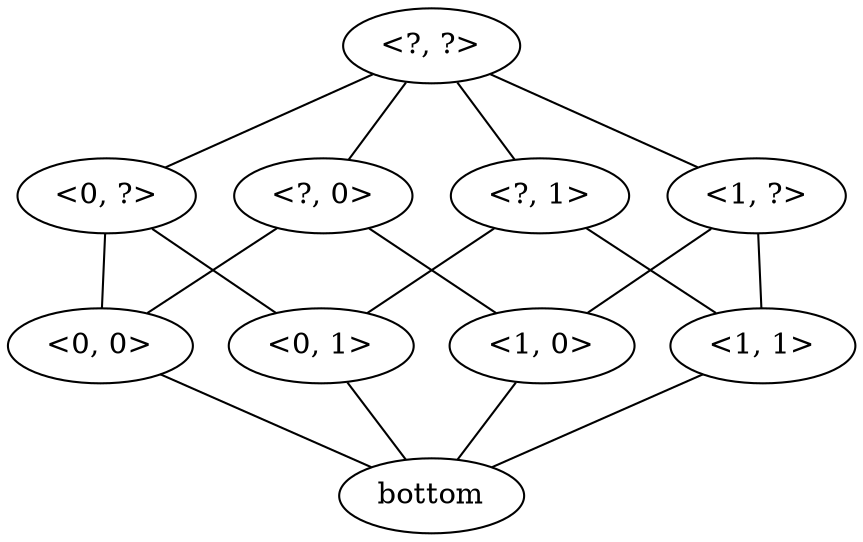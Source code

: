 graph g {
    top [label="<?, ?>"];

    q0 [label="<?, 0>"];
    q1 [label="<?, 1>"];
    _0q [label="<0, ?>"];
    _1q [label="<1, ?>"];

    00 [label="<0, 0>"];
    01 [label="<0, 1>"];
    10 [label="<1, 0>"];
    11 [label="<1, 1>"];

    bot [label="bottom"];

    top -- q0;
    top -- q1;
    top -- _0q;
    top -- _1q;

    q0 -- 10;
    q0 -- 00;

    q1 -- 01;
    q1 -- 11;

    _0q -- 01;
    _0q -- 00;

    _1q -- 10;
    _1q -- 11;

    00 -- bot;
    01 -- bot;
    10 -- bot;
    11 -- bot;
}
